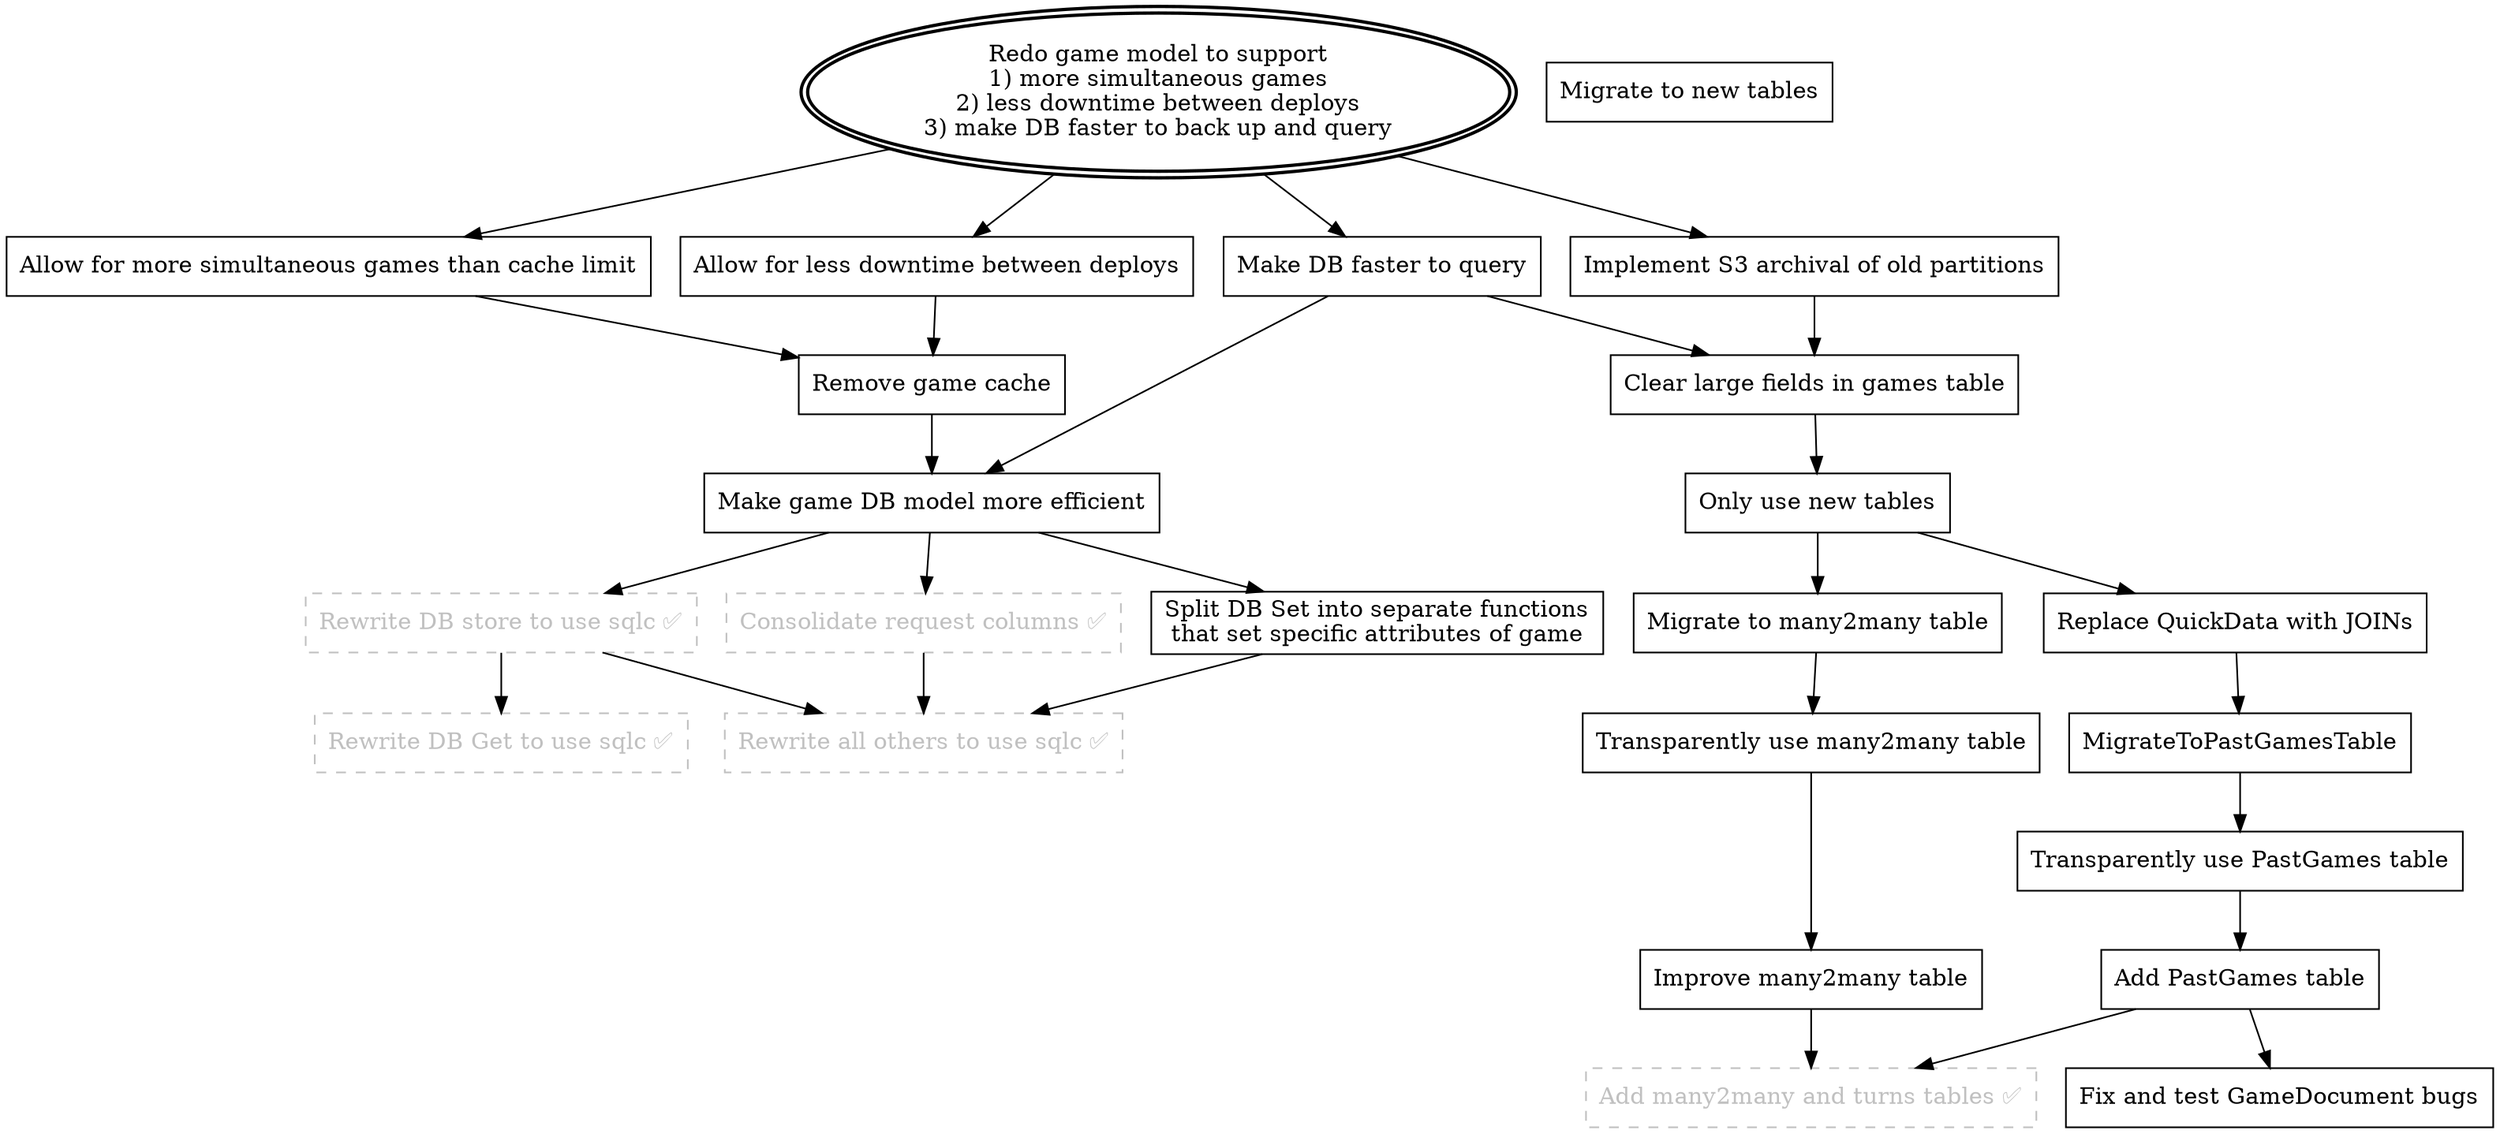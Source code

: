 digraph RedoGameModel {
    Goal [label = "Redo game model to support\n1) more simultaneous games\n2) less downtime between deploys\n3) make DB faster to back up and query";shape = oval;peripheries = 2;style = bold;];

    // Define a reusable style for "checked nodes"  ✅
    node [shape = box; color = gray; fontcolor = gray; style = dashed;];
    DBGet [label = "Rewrite DB Get to use sqlc ✅";];
    AddOtherTables [label = "Add many2many and turns tables ✅";];
    SQLCDBStore [label = "Rewrite DB store to use sqlc ✅";];
    SQLCOtherFuncs [label = "Rewrite all others to use sqlc ✅";];
    ConsolidateRequestColumns [label = "Consolidate request columns ✅";];

    // Reset to default for other uncompleted nodes
    node [shape = box; color = black; fontcolor = black; style = solid;];

    MoreSimultaneousGames [label = "Allow for more simultaneous games than cache limit";];
    LessDowntimeBetweenDeploys [label = "Allow for less downtime between deploys";];
    MakeDBFaster [label = "Make DB faster to query";];

    ImproveMany2ManyTable [label = "Improve many2many table";];
    MigrateToMany2ManyTable [label = "Migrate to many2many table";];
    AddPastGamesTable [label = "Add PastGames table";];
    OnlyUseNewTables [label = "Only use new tables";];
    MigrateToNewTables [label = "Migrate to new tables";];
    UseMany2ManyTable [label = "Transparently use many2many table";];
    UsePastGamesTable [label = "Transparently use PastGames table";];
    RemoveGameCache [label = "Remove game cache";];
    EfficientTable [label = "Make game DB model more efficient";];

    FixGameDocumentBugs [label = "Fix and test GameDocument bugs";];

    DBSetSplit [label = "Split DB Set into separate functions\nthat set specific attributes of game";];

    ReplaceQuickData [label = "Replace QuickData with JOINs";];

    ClearLargeFields [label = "Clear large fields in games table";];
    ImplementS3Archival [label = "Implement S3 archival of old partitions";];
    // Arrows
    Goal -> MoreSimultaneousGames;
    Goal -> LessDowntimeBetweenDeploys;
    Goal -> MakeDBFaster;
    Goal -> ImplementS3Archival;

    MoreSimultaneousGames -> RemoveGameCache;
    LessDowntimeBetweenDeploys -> RemoveGameCache;
    MakeDBFaster -> EfficientTable;

    RemoveGameCache -> EfficientTable;
    OnlyUseNewTables -> ReplaceQuickData;
    OnlyUseNewTables -> MigrateToMany2ManyTable;
    ReplaceQuickData -> MigrateToPastGamesTable;

    MigrateToMany2ManyTable -> UseMany2ManyTable;
    ImproveMany2ManyTable -> AddOtherTables;
    MigrateToPastGamesTable -> UsePastGamesTable;
    AddPastGamesTable -> AddOtherTables;
    EfficientTable -> SQLCDBStore;
    EfficientTable -> DBSetSplit;
    DBSetSplit -> SQLCOtherFuncs;
    UseMany2ManyTable -> ImproveMany2ManyTable;
    UsePastGamesTable -> AddPastGamesTable;
    AddPastGamesTable -> FixGameDocumentBugs;
    SQLCDBStore -> DBGet;
    SQLCDBStore -> SQLCOtherFuncs;
    ConsolidateRequestColumns -> SQLCOtherFuncs;
    EfficientTable -> ConsolidateRequestColumns;
    MakeDBFaster -> ClearLargeFields;
    ClearLargeFields -> OnlyUseNewTables;
    ImplementS3Archival -> ClearLargeFields;
}